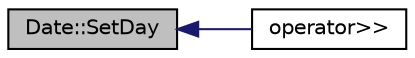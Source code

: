 digraph "Date::SetDay"
{
  edge [fontname="Helvetica",fontsize="10",labelfontname="Helvetica",labelfontsize="10"];
  node [fontname="Helvetica",fontsize="10",shape=record];
  rankdir="LR";
  Node27 [label="Date::SetDay",height=0.2,width=0.4,color="black", fillcolor="grey75", style="filled", fontcolor="black"];
  Node27 -> Node28 [dir="back",color="midnightblue",fontsize="10",style="solid",fontname="Helvetica"];
  Node28 [label="operator\>\>",height=0.2,width=0.4,color="black", fillcolor="white", style="filled",URL="$_date_8h.html#aa61dcb07df461287537a2b6a5b41e721"];
}
